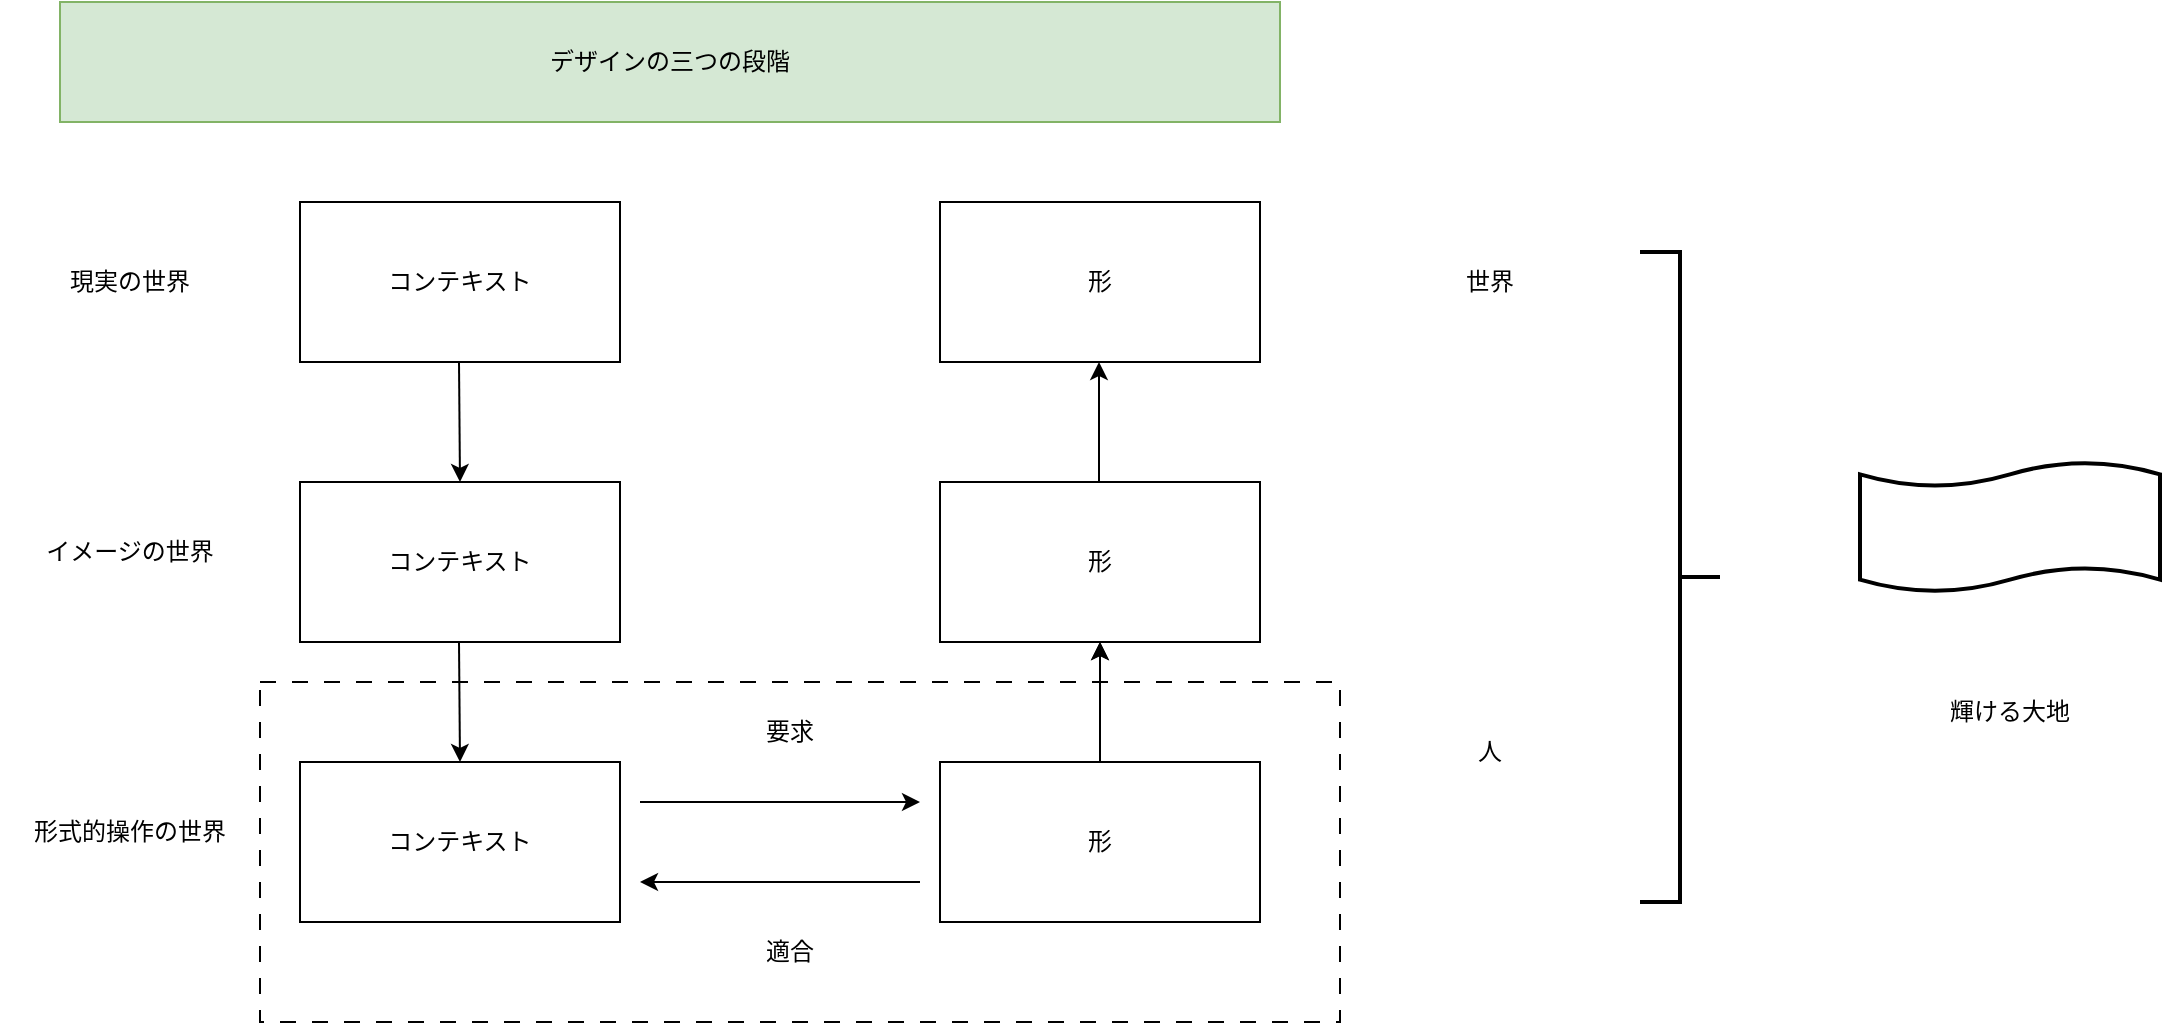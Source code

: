 <mxfile version="26.0.14">
  <diagram name="ページ1" id="UZJEKG9jQ9pEmsxw0PgI">
    <mxGraphModel dx="1241" dy="970" grid="1" gridSize="10" guides="1" tooltips="1" connect="1" arrows="1" fold="1" page="1" pageScale="1" pageWidth="1169" pageHeight="827" math="0" shadow="0">
      <root>
        <mxCell id="0" />
        <mxCell id="WWvW7O2L-X6b9_Li5uGh-24" value="上" parent="0" />
        <mxCell id="WWvW7O2L-X6b9_Li5uGh-25" value="" style="rounded=0;whiteSpace=wrap;html=1;dashed=1;dashPattern=8 8;" vertex="1" parent="WWvW7O2L-X6b9_Li5uGh-24">
          <mxGeometry x="180" y="360" width="540" height="170" as="geometry" />
        </mxCell>
        <mxCell id="WWvW7O2L-X6b9_Li5uGh-30" value="" style="shape=tape;whiteSpace=wrap;html=1;strokeWidth=2;size=0.19" vertex="1" parent="WWvW7O2L-X6b9_Li5uGh-24">
          <mxGeometry x="980" y="250" width="150" height="65" as="geometry" />
        </mxCell>
        <mxCell id="1" parent="0" />
        <mxCell id="WWvW7O2L-X6b9_Li5uGh-1" value="コンテキスト" style="rounded=0;whiteSpace=wrap;html=1;" vertex="1" parent="1">
          <mxGeometry x="200" y="120" width="160" height="80" as="geometry" />
        </mxCell>
        <mxCell id="WWvW7O2L-X6b9_Li5uGh-2" value="コンテキスト" style="rounded=0;whiteSpace=wrap;html=1;" vertex="1" parent="1">
          <mxGeometry x="200" y="400" width="160" height="80" as="geometry" />
        </mxCell>
        <mxCell id="WWvW7O2L-X6b9_Li5uGh-3" value="コンテキスト" style="rounded=0;whiteSpace=wrap;html=1;" vertex="1" parent="1">
          <mxGeometry x="200" y="260" width="160" height="80" as="geometry" />
        </mxCell>
        <mxCell id="WWvW7O2L-X6b9_Li5uGh-4" value="現実の世界" style="text;html=1;align=center;verticalAlign=middle;whiteSpace=wrap;rounded=0;" vertex="1" parent="1">
          <mxGeometry x="50" y="145" width="130" height="30" as="geometry" />
        </mxCell>
        <mxCell id="WWvW7O2L-X6b9_Li5uGh-5" value="イメージの世界" style="text;html=1;align=center;verticalAlign=middle;whiteSpace=wrap;rounded=0;" vertex="1" parent="1">
          <mxGeometry x="50" y="280" width="130" height="30" as="geometry" />
        </mxCell>
        <mxCell id="WWvW7O2L-X6b9_Li5uGh-6" value="形式的操作の世界" style="text;html=1;align=center;verticalAlign=middle;whiteSpace=wrap;rounded=0;" vertex="1" parent="1">
          <mxGeometry x="50" y="420" width="130" height="30" as="geometry" />
        </mxCell>
        <mxCell id="WWvW7O2L-X6b9_Li5uGh-7" value="" style="endArrow=classic;html=1;rounded=0;entryX=0.5;entryY=0;entryDx=0;entryDy=0;" edge="1" parent="1" target="WWvW7O2L-X6b9_Li5uGh-3">
          <mxGeometry width="50" height="50" relative="1" as="geometry">
            <mxPoint x="279.5" y="200" as="sourcePoint" />
            <mxPoint x="280" y="250" as="targetPoint" />
          </mxGeometry>
        </mxCell>
        <mxCell id="WWvW7O2L-X6b9_Li5uGh-9" value="" style="endArrow=classic;html=1;rounded=0;entryX=0.5;entryY=0;entryDx=0;entryDy=0;" edge="1" parent="1">
          <mxGeometry width="50" height="50" relative="1" as="geometry">
            <mxPoint x="279.5" y="340" as="sourcePoint" />
            <mxPoint x="280" y="400" as="targetPoint" />
          </mxGeometry>
        </mxCell>
        <mxCell id="WWvW7O2L-X6b9_Li5uGh-18" value="" style="edgeStyle=orthogonalEdgeStyle;rounded=0;orthogonalLoop=1;jettySize=auto;html=1;" edge="1" parent="1" source="WWvW7O2L-X6b9_Li5uGh-10" target="WWvW7O2L-X6b9_Li5uGh-11">
          <mxGeometry relative="1" as="geometry" />
        </mxCell>
        <mxCell id="WWvW7O2L-X6b9_Li5uGh-10" value="形" style="rounded=0;whiteSpace=wrap;html=1;" vertex="1" parent="1">
          <mxGeometry x="520" y="400" width="160" height="80" as="geometry" />
        </mxCell>
        <mxCell id="WWvW7O2L-X6b9_Li5uGh-11" value="形" style="rounded=0;whiteSpace=wrap;html=1;" vertex="1" parent="1">
          <mxGeometry x="520" y="260" width="160" height="80" as="geometry" />
        </mxCell>
        <mxCell id="WWvW7O2L-X6b9_Li5uGh-12" value="形" style="rounded=0;whiteSpace=wrap;html=1;" vertex="1" parent="1">
          <mxGeometry x="520" y="120" width="160" height="80" as="geometry" />
        </mxCell>
        <mxCell id="WWvW7O2L-X6b9_Li5uGh-14" value="" style="endArrow=classic;html=1;rounded=0;entryX=0.5;entryY=1;entryDx=0;entryDy=0;" edge="1" parent="1" target="WWvW7O2L-X6b9_Li5uGh-11">
          <mxGeometry width="50" height="50" relative="1" as="geometry">
            <mxPoint x="600" y="400" as="sourcePoint" />
            <mxPoint x="650" y="350" as="targetPoint" />
          </mxGeometry>
        </mxCell>
        <mxCell id="WWvW7O2L-X6b9_Li5uGh-15" value="" style="endArrow=classic;html=1;rounded=0;entryX=0.5;entryY=1;entryDx=0;entryDy=0;" edge="1" parent="1">
          <mxGeometry width="50" height="50" relative="1" as="geometry">
            <mxPoint x="599.5" y="260" as="sourcePoint" />
            <mxPoint x="599.5" y="200" as="targetPoint" />
          </mxGeometry>
        </mxCell>
        <mxCell id="WWvW7O2L-X6b9_Li5uGh-19" value="" style="endArrow=classic;html=1;rounded=0;" edge="1" parent="1">
          <mxGeometry width="50" height="50" relative="1" as="geometry">
            <mxPoint x="370" y="420" as="sourcePoint" />
            <mxPoint x="510" y="420" as="targetPoint" />
          </mxGeometry>
        </mxCell>
        <mxCell id="WWvW7O2L-X6b9_Li5uGh-20" value="要求" style="text;html=1;align=center;verticalAlign=middle;whiteSpace=wrap;rounded=0;" vertex="1" parent="1">
          <mxGeometry x="380" y="370" width="130" height="30" as="geometry" />
        </mxCell>
        <mxCell id="WWvW7O2L-X6b9_Li5uGh-21" value="" style="endArrow=classic;html=1;rounded=0;" edge="1" parent="1">
          <mxGeometry width="50" height="50" relative="1" as="geometry">
            <mxPoint x="510" y="460" as="sourcePoint" />
            <mxPoint x="370" y="460" as="targetPoint" />
          </mxGeometry>
        </mxCell>
        <mxCell id="WWvW7O2L-X6b9_Li5uGh-22" value="適合" style="text;html=1;align=center;verticalAlign=middle;whiteSpace=wrap;rounded=0;" vertex="1" parent="1">
          <mxGeometry x="380" y="480" width="130" height="30" as="geometry" />
        </mxCell>
        <mxCell id="WWvW7O2L-X6b9_Li5uGh-23" value="デザインの三つの段階" style="rounded=0;whiteSpace=wrap;html=1;fillColor=#d5e8d4;strokeColor=#82b366;" vertex="1" parent="1">
          <mxGeometry x="80" y="20" width="610" height="60" as="geometry" />
        </mxCell>
        <mxCell id="WWvW7O2L-X6b9_Li5uGh-26" value="" style="strokeWidth=2;html=1;shape=mxgraph.flowchart.annotation_2;align=left;labelPosition=right;pointerEvents=1;rotation=-180;" vertex="1" parent="1">
          <mxGeometry x="870" y="145" width="40" height="325" as="geometry" />
        </mxCell>
        <mxCell id="WWvW7O2L-X6b9_Li5uGh-27" value="輝ける大地" style="text;html=1;align=center;verticalAlign=middle;whiteSpace=wrap;rounded=0;" vertex="1" parent="1">
          <mxGeometry x="990" y="360" width="130" height="30" as="geometry" />
        </mxCell>
        <mxCell id="WWvW7O2L-X6b9_Li5uGh-28" value="世界" style="text;html=1;align=center;verticalAlign=middle;whiteSpace=wrap;rounded=0;" vertex="1" parent="1">
          <mxGeometry x="740" y="145" width="110" height="30" as="geometry" />
        </mxCell>
        <mxCell id="WWvW7O2L-X6b9_Li5uGh-29" value="人" style="text;html=1;align=center;verticalAlign=middle;whiteSpace=wrap;rounded=0;" vertex="1" parent="1">
          <mxGeometry x="740" y="380" width="110" height="30" as="geometry" />
        </mxCell>
      </root>
    </mxGraphModel>
  </diagram>
</mxfile>
